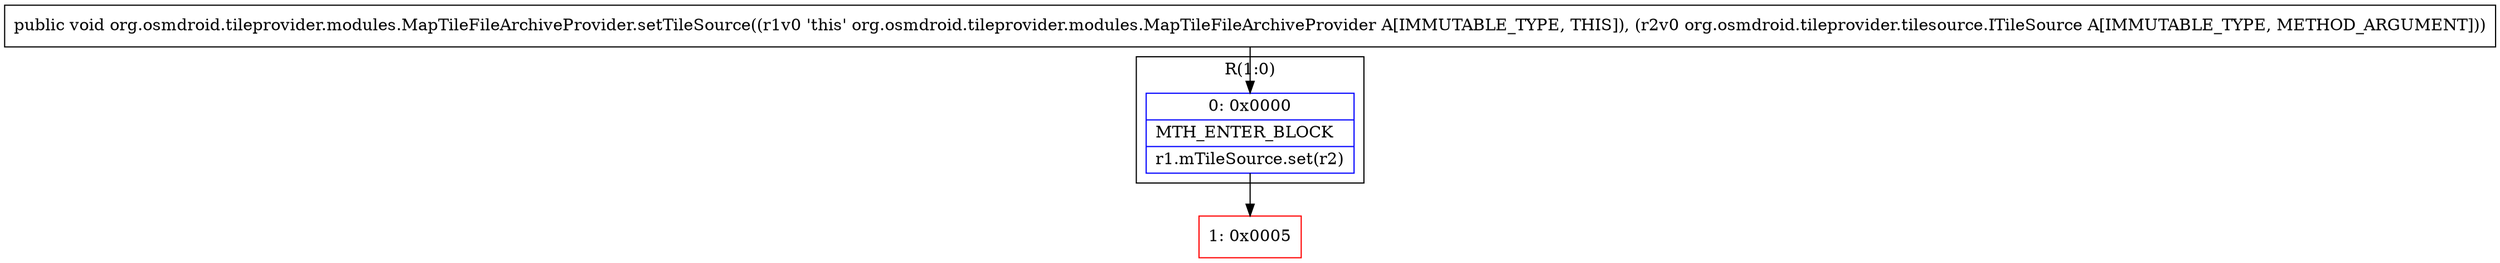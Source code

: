 digraph "CFG fororg.osmdroid.tileprovider.modules.MapTileFileArchiveProvider.setTileSource(Lorg\/osmdroid\/tileprovider\/tilesource\/ITileSource;)V" {
subgraph cluster_Region_1252871939 {
label = "R(1:0)";
node [shape=record,color=blue];
Node_0 [shape=record,label="{0\:\ 0x0000|MTH_ENTER_BLOCK\l|r1.mTileSource.set(r2)\l}"];
}
Node_1 [shape=record,color=red,label="{1\:\ 0x0005}"];
MethodNode[shape=record,label="{public void org.osmdroid.tileprovider.modules.MapTileFileArchiveProvider.setTileSource((r1v0 'this' org.osmdroid.tileprovider.modules.MapTileFileArchiveProvider A[IMMUTABLE_TYPE, THIS]), (r2v0 org.osmdroid.tileprovider.tilesource.ITileSource A[IMMUTABLE_TYPE, METHOD_ARGUMENT])) }"];
MethodNode -> Node_0;
Node_0 -> Node_1;
}

